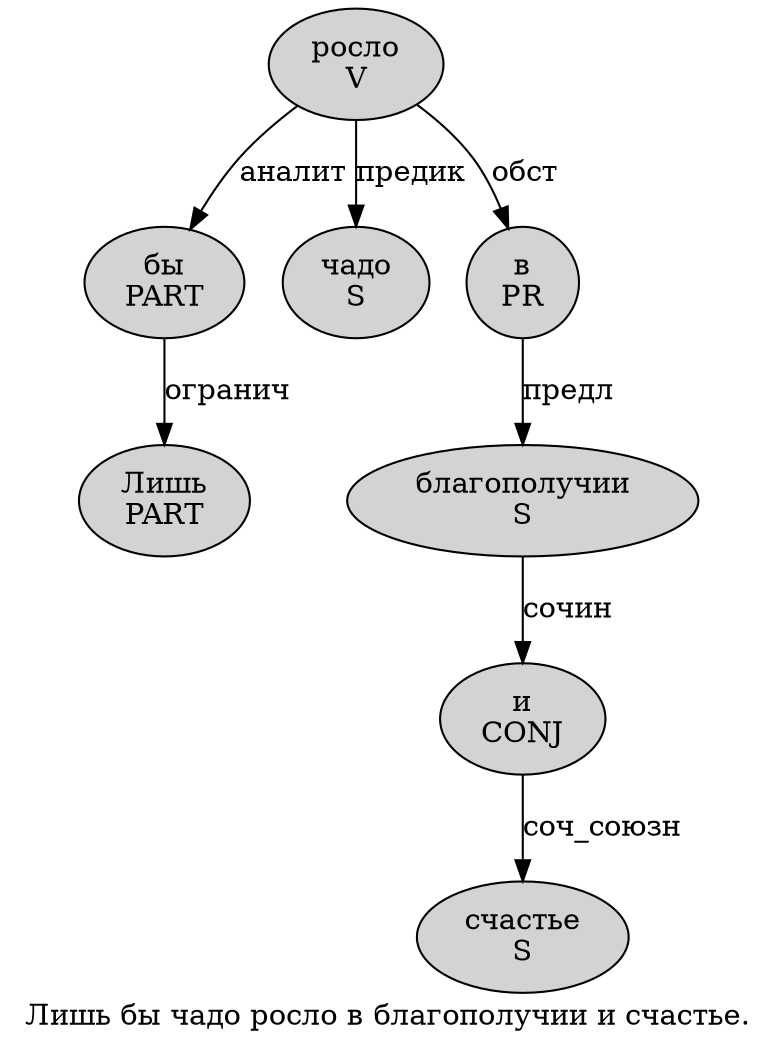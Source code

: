 digraph SENTENCE_1453 {
	graph [label="Лишь бы чадо росло в благополучии и счастье."]
	node [style=filled]
		0 [label="Лишь
PART" color="" fillcolor=lightgray penwidth=1 shape=ellipse]
		1 [label="бы
PART" color="" fillcolor=lightgray penwidth=1 shape=ellipse]
		2 [label="чадо
S" color="" fillcolor=lightgray penwidth=1 shape=ellipse]
		3 [label="росло
V" color="" fillcolor=lightgray penwidth=1 shape=ellipse]
		4 [label="в
PR" color="" fillcolor=lightgray penwidth=1 shape=ellipse]
		5 [label="благополучии
S" color="" fillcolor=lightgray penwidth=1 shape=ellipse]
		6 [label="и
CONJ" color="" fillcolor=lightgray penwidth=1 shape=ellipse]
		7 [label="счастье
S" color="" fillcolor=lightgray penwidth=1 shape=ellipse]
			6 -> 7 [label="соч_союзн"]
			1 -> 0 [label="огранич"]
			3 -> 1 [label="аналит"]
			3 -> 2 [label="предик"]
			3 -> 4 [label="обст"]
			5 -> 6 [label="сочин"]
			4 -> 5 [label="предл"]
}